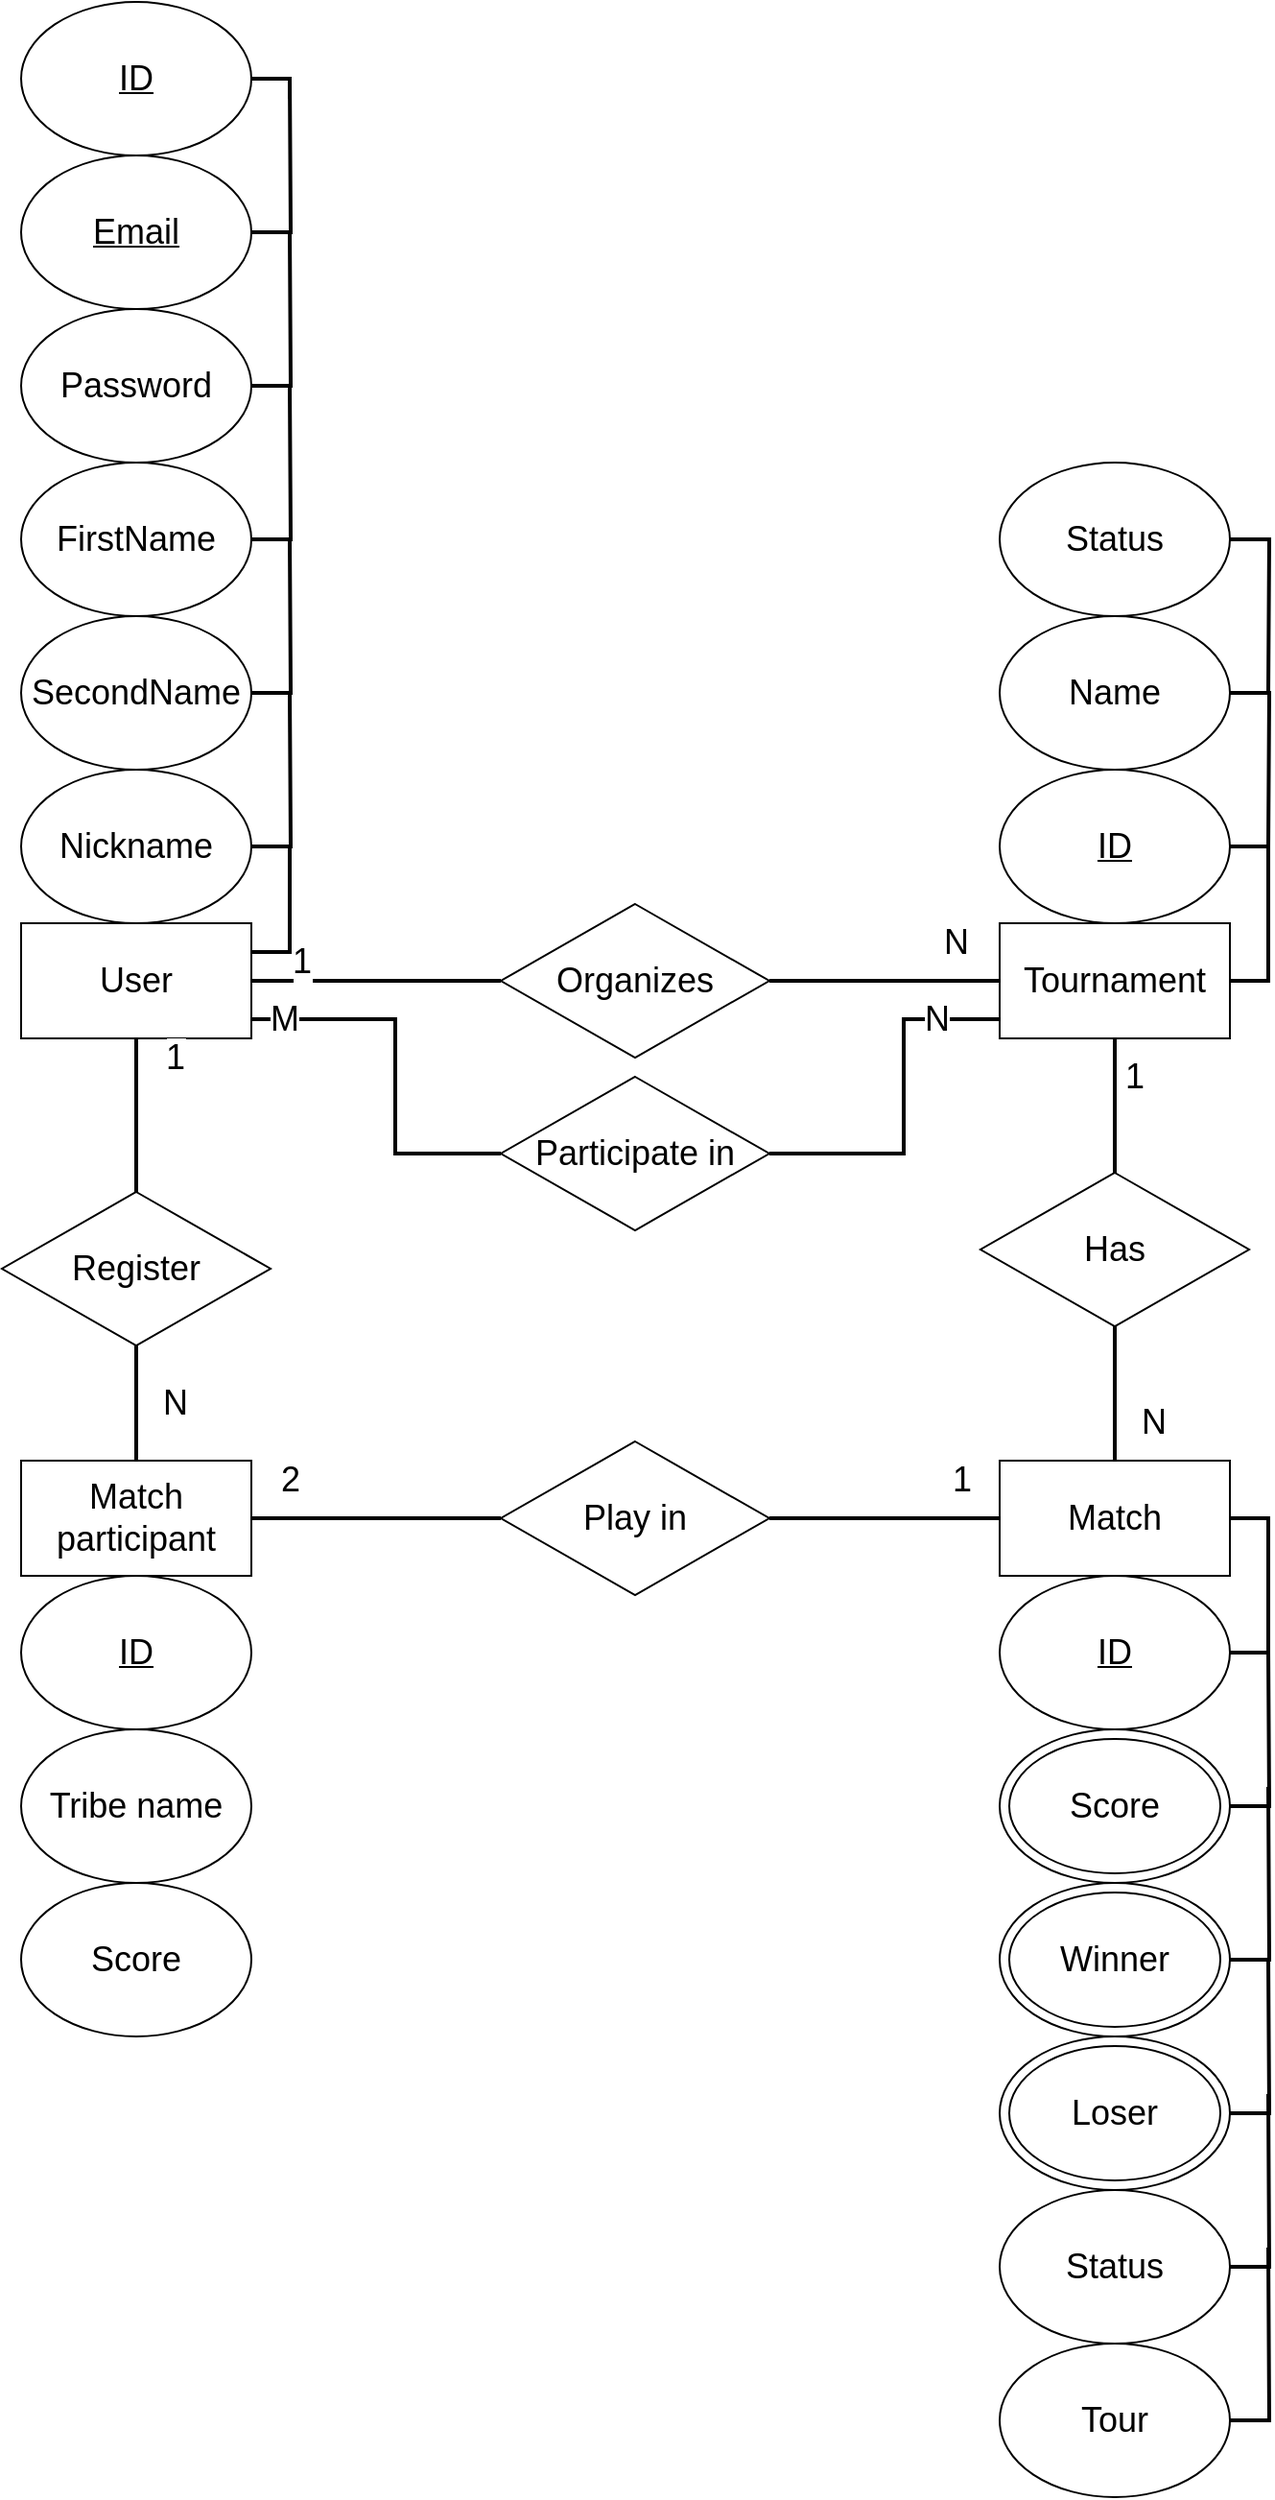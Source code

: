 <mxfile version="12.3.2" type="device" pages="1"><diagram id="PrGMKl-a05xKFb3e19lk" name="Page-1"><mxGraphModel dx="519" dy="1916" grid="1" gridSize="10" guides="1" tooltips="1" connect="1" arrows="1" fold="1" page="1" pageScale="1" pageWidth="850" pageHeight="1100" math="0" shadow="0"><root><mxCell id="0"/><mxCell id="1" parent="0"/><mxCell id="5LePT9GiP5DABWVTWZk8-2" value="&lt;font style=&quot;font-size: 18px&quot;&gt;User&lt;/font&gt;" style="rounded=0;whiteSpace=wrap;html=1;" vertex="1" parent="1"><mxGeometry x="300" y="140" width="120" height="60" as="geometry"/></mxCell><mxCell id="5LePT9GiP5DABWVTWZk8-27" style="edgeStyle=orthogonalEdgeStyle;rounded=0;orthogonalLoop=1;jettySize=auto;html=1;endArrow=none;endFill=0;strokeWidth=2;" edge="1" parent="1" source="5LePT9GiP5DABWVTWZk8-4"><mxGeometry relative="1" as="geometry"><mxPoint x="440" y="-290" as="targetPoint"/></mxGeometry></mxCell><mxCell id="5LePT9GiP5DABWVTWZk8-4" value="&lt;u&gt;&lt;font style=&quot;font-size: 18px&quot;&gt;ID&lt;/font&gt;&lt;/u&gt;" style="ellipse;whiteSpace=wrap;html=1;" vertex="1" parent="1"><mxGeometry x="300" y="-340" width="120" height="80" as="geometry"/></mxCell><mxCell id="5LePT9GiP5DABWVTWZk8-5" style="edgeStyle=orthogonalEdgeStyle;rounded=0;jumpSize=6;orthogonalLoop=1;jettySize=auto;html=1;endArrow=none;endFill=0;strokeWidth=2;" edge="1" parent="1" source="5LePT9GiP5DABWVTWZk8-6"><mxGeometry relative="1" as="geometry"><mxPoint x="440" y="-300" as="targetPoint"/></mxGeometry></mxCell><mxCell id="5LePT9GiP5DABWVTWZk8-6" value="&lt;u&gt;&lt;font style=&quot;font-size: 18px&quot;&gt;Email&lt;/font&gt;&lt;/u&gt;" style="ellipse;whiteSpace=wrap;html=1;" vertex="1" parent="1"><mxGeometry x="300" y="-260" width="120" height="80" as="geometry"/></mxCell><mxCell id="5LePT9GiP5DABWVTWZk8-7" style="edgeStyle=orthogonalEdgeStyle;rounded=0;jumpSize=6;orthogonalLoop=1;jettySize=auto;html=1;endArrow=none;endFill=0;strokeWidth=2;" edge="1" parent="1" source="5LePT9GiP5DABWVTWZk8-8"><mxGeometry relative="1" as="geometry"><mxPoint x="440" y="-220" as="targetPoint"/></mxGeometry></mxCell><mxCell id="5LePT9GiP5DABWVTWZk8-8" value="&lt;font style=&quot;font-size: 18px&quot;&gt;Password&lt;/font&gt;" style="ellipse;whiteSpace=wrap;html=1;" vertex="1" parent="1"><mxGeometry x="300" y="-180" width="120" height="80" as="geometry"/></mxCell><mxCell id="5LePT9GiP5DABWVTWZk8-9" style="edgeStyle=orthogonalEdgeStyle;rounded=0;jumpSize=6;orthogonalLoop=1;jettySize=auto;html=1;endArrow=none;endFill=0;strokeWidth=2;" edge="1" parent="1" source="5LePT9GiP5DABWVTWZk8-10"><mxGeometry relative="1" as="geometry"><mxPoint x="440" y="-140" as="targetPoint"/></mxGeometry></mxCell><mxCell id="5LePT9GiP5DABWVTWZk8-10" value="&lt;font style=&quot;font-size: 18px&quot;&gt;FirstName&lt;/font&gt;" style="ellipse;whiteSpace=wrap;html=1;" vertex="1" parent="1"><mxGeometry x="300" y="-100" width="120" height="80" as="geometry"/></mxCell><mxCell id="5LePT9GiP5DABWVTWZk8-11" style="edgeStyle=orthogonalEdgeStyle;rounded=0;jumpSize=6;orthogonalLoop=1;jettySize=auto;html=1;endArrow=none;endFill=0;strokeWidth=2;" edge="1" parent="1" source="5LePT9GiP5DABWVTWZk8-12"><mxGeometry relative="1" as="geometry"><mxPoint x="440" y="-60" as="targetPoint"/></mxGeometry></mxCell><mxCell id="5LePT9GiP5DABWVTWZk8-12" value="&lt;font style=&quot;font-size: 18px&quot;&gt;SecondName&lt;/font&gt;" style="ellipse;whiteSpace=wrap;html=1;" vertex="1" parent="1"><mxGeometry x="300" y="-20" width="120" height="80" as="geometry"/></mxCell><mxCell id="5LePT9GiP5DABWVTWZk8-13" style="edgeStyle=orthogonalEdgeStyle;rounded=0;jumpSize=6;orthogonalLoop=1;jettySize=auto;html=1;endArrow=none;endFill=0;strokeWidth=2;" edge="1" parent="1" source="5LePT9GiP5DABWVTWZk8-14"><mxGeometry relative="1" as="geometry"><mxPoint x="440" y="20" as="targetPoint"/></mxGeometry></mxCell><mxCell id="5LePT9GiP5DABWVTWZk8-28" style="edgeStyle=orthogonalEdgeStyle;rounded=0;orthogonalLoop=1;jettySize=auto;html=1;entryX=1;entryY=0.25;entryDx=0;entryDy=0;endArrow=none;endFill=0;strokeWidth=2;exitX=1;exitY=0.5;exitDx=0;exitDy=0;" edge="1" parent="1" source="5LePT9GiP5DABWVTWZk8-14" target="5LePT9GiP5DABWVTWZk8-2"><mxGeometry relative="1" as="geometry"/></mxCell><mxCell id="5LePT9GiP5DABWVTWZk8-14" value="&lt;font style=&quot;font-size: 18px&quot;&gt;Nickname&lt;/font&gt;" style="ellipse;whiteSpace=wrap;html=1;" vertex="1" parent="1"><mxGeometry x="300" y="60" width="120" height="80" as="geometry"/></mxCell><mxCell id="5LePT9GiP5DABWVTWZk8-18" value="&lt;font style=&quot;font-size: 18px&quot;&gt;N&lt;/font&gt;" style="edgeStyle=orthogonalEdgeStyle;rounded=0;orthogonalLoop=1;jettySize=auto;html=1;endArrow=none;endFill=0;strokeWidth=2;exitX=1;exitY=0.5;exitDx=0;exitDy=0;" edge="1" parent="1" source="5LePT9GiP5DABWVTWZk8-15"><mxGeometry x="0.6" y="20" relative="1" as="geometry"><mxPoint x="809" y="170" as="targetPoint"/><Array as="points"><mxPoint x="810" y="170"/></Array><mxPoint as="offset"/></mxGeometry></mxCell><mxCell id="5LePT9GiP5DABWVTWZk8-19" value="&lt;font style=&quot;font-size: 18px&quot;&gt;1&lt;/font&gt;" style="edgeStyle=orthogonalEdgeStyle;rounded=0;orthogonalLoop=1;jettySize=auto;html=1;endArrow=none;endFill=0;strokeWidth=2;exitX=0;exitY=0.5;exitDx=0;exitDy=0;entryX=1;entryY=0.5;entryDx=0;entryDy=0;" edge="1" parent="1" source="5LePT9GiP5DABWVTWZk8-15" target="5LePT9GiP5DABWVTWZk8-2"><mxGeometry x="0.6" y="-10" relative="1" as="geometry"><Array as="points"><mxPoint x="500" y="170"/><mxPoint x="500" y="170"/></Array><mxPoint as="offset"/></mxGeometry></mxCell><mxCell id="5LePT9GiP5DABWVTWZk8-15" value="&lt;span style=&quot;font-size: 18px&quot;&gt;Organizes&lt;/span&gt;" style="rhombus;whiteSpace=wrap;html=1;" vertex="1" parent="1"><mxGeometry x="550" y="130" width="140" height="80" as="geometry"/></mxCell><mxCell id="5LePT9GiP5DABWVTWZk8-16" value="&lt;font style=&quot;font-size: 18px&quot;&gt;Tournament&lt;/font&gt;" style="rounded=0;whiteSpace=wrap;html=1;" vertex="1" parent="1"><mxGeometry x="810" y="140" width="120" height="60" as="geometry"/></mxCell><mxCell id="5LePT9GiP5DABWVTWZk8-21" value="&lt;font style=&quot;font-size: 18px&quot;&gt;M&lt;/font&gt;" style="edgeStyle=orthogonalEdgeStyle;rounded=0;orthogonalLoop=1;jettySize=auto;html=1;endArrow=none;endFill=0;strokeWidth=2;" edge="1" parent="1" source="5LePT9GiP5DABWVTWZk8-20"><mxGeometry x="0.833" relative="1" as="geometry"><mxPoint x="420" y="190" as="targetPoint"/><Array as="points"><mxPoint x="495" y="260"/><mxPoint x="495" y="190"/><mxPoint x="420" y="190"/></Array><mxPoint as="offset"/></mxGeometry></mxCell><mxCell id="5LePT9GiP5DABWVTWZk8-23" value="&lt;font style=&quot;font-size: 18px&quot;&gt;N&lt;/font&gt;" style="edgeStyle=orthogonalEdgeStyle;rounded=0;orthogonalLoop=1;jettySize=auto;html=1;endArrow=none;endFill=0;strokeWidth=2;" edge="1" parent="1" source="5LePT9GiP5DABWVTWZk8-20"><mxGeometry x="0.647" relative="1" as="geometry"><mxPoint x="810" y="190" as="targetPoint"/><Array as="points"><mxPoint x="760" y="260"/><mxPoint x="760" y="190"/><mxPoint x="810" y="190"/></Array><mxPoint as="offset"/></mxGeometry></mxCell><mxCell id="5LePT9GiP5DABWVTWZk8-20" value="&lt;span style=&quot;font-size: 18px&quot;&gt;Participate in&lt;/span&gt;" style="rhombus;whiteSpace=wrap;html=1;" vertex="1" parent="1"><mxGeometry x="550" y="220" width="140" height="80" as="geometry"/></mxCell><mxCell id="5LePT9GiP5DABWVTWZk8-31" style="edgeStyle=orthogonalEdgeStyle;rounded=0;orthogonalLoop=1;jettySize=auto;html=1;entryX=1;entryY=0.5;entryDx=0;entryDy=0;endArrow=none;endFill=0;strokeWidth=2;exitX=1;exitY=0.5;exitDx=0;exitDy=0;" edge="1" parent="1" source="5LePT9GiP5DABWVTWZk8-24" target="5LePT9GiP5DABWVTWZk8-16"><mxGeometry relative="1" as="geometry"/></mxCell><mxCell id="5LePT9GiP5DABWVTWZk8-24" value="&lt;u&gt;&lt;font style=&quot;font-size: 18px&quot;&gt;ID&lt;/font&gt;&lt;/u&gt;" style="ellipse;whiteSpace=wrap;html=1;" vertex="1" parent="1"><mxGeometry x="810" y="60" width="120" height="80" as="geometry"/></mxCell><mxCell id="5LePT9GiP5DABWVTWZk8-32" style="edgeStyle=orthogonalEdgeStyle;rounded=0;orthogonalLoop=1;jettySize=auto;html=1;endArrow=none;endFill=0;strokeWidth=2;" edge="1" parent="1" source="5LePT9GiP5DABWVTWZk8-29"><mxGeometry relative="1" as="geometry"><mxPoint x="950" y="100" as="targetPoint"/></mxGeometry></mxCell><mxCell id="5LePT9GiP5DABWVTWZk8-29" value="&lt;span style=&quot;font-size: 18px&quot;&gt;Name&lt;/span&gt;" style="ellipse;whiteSpace=wrap;html=1;" vertex="1" parent="1"><mxGeometry x="810" y="-20" width="120" height="80" as="geometry"/></mxCell><mxCell id="5LePT9GiP5DABWVTWZk8-33" style="edgeStyle=orthogonalEdgeStyle;rounded=0;orthogonalLoop=1;jettySize=auto;html=1;endArrow=none;endFill=0;strokeWidth=2;" edge="1" parent="1" source="5LePT9GiP5DABWVTWZk8-30"><mxGeometry relative="1" as="geometry"><mxPoint x="950" y="20" as="targetPoint"/></mxGeometry></mxCell><mxCell id="5LePT9GiP5DABWVTWZk8-30" value="&lt;span style=&quot;font-size: 18px&quot;&gt;Status&lt;/span&gt;" style="ellipse;whiteSpace=wrap;html=1;" vertex="1" parent="1"><mxGeometry x="810" y="-100" width="120" height="80" as="geometry"/></mxCell><mxCell id="5LePT9GiP5DABWVTWZk8-34" value="&lt;font style=&quot;font-size: 18px&quot;&gt;Match participant&lt;/font&gt;" style="rounded=0;whiteSpace=wrap;html=1;" vertex="1" parent="1"><mxGeometry x="300" y="420" width="120" height="60" as="geometry"/></mxCell><mxCell id="5LePT9GiP5DABWVTWZk8-35" value="&lt;font style=&quot;font-size: 18px&quot;&gt;Match&lt;/font&gt;" style="rounded=0;whiteSpace=wrap;html=1;" vertex="1" parent="1"><mxGeometry x="810" y="420" width="120" height="60" as="geometry"/></mxCell><mxCell id="5LePT9GiP5DABWVTWZk8-36" value="&lt;u&gt;&lt;font style=&quot;font-size: 18px&quot;&gt;ID&lt;/font&gt;&lt;/u&gt;" style="ellipse;whiteSpace=wrap;html=1;" vertex="1" parent="1"><mxGeometry x="300" y="480" width="120" height="80" as="geometry"/></mxCell><mxCell id="5LePT9GiP5DABWVTWZk8-37" value="&lt;font style=&quot;font-size: 18px&quot;&gt;Tribe name&lt;/font&gt;" style="ellipse;whiteSpace=wrap;html=1;" vertex="1" parent="1"><mxGeometry x="300" y="560" width="120" height="80" as="geometry"/></mxCell><mxCell id="5LePT9GiP5DABWVTWZk8-38" value="&lt;font style=&quot;font-size: 18px&quot;&gt;Score&lt;/font&gt;" style="ellipse;whiteSpace=wrap;html=1;" vertex="1" parent="1"><mxGeometry x="300" y="640" width="120" height="80" as="geometry"/></mxCell><mxCell id="5LePT9GiP5DABWVTWZk8-41" value="&lt;font style=&quot;font-size: 18px&quot;&gt;1&lt;/font&gt;" style="edgeStyle=orthogonalEdgeStyle;rounded=0;orthogonalLoop=1;jettySize=auto;html=1;entryX=0.5;entryY=1;entryDx=0;entryDy=0;endArrow=none;endFill=0;strokeWidth=2;" edge="1" parent="1" source="5LePT9GiP5DABWVTWZk8-40" target="5LePT9GiP5DABWVTWZk8-16"><mxGeometry x="0.429" y="-10" relative="1" as="geometry"><mxPoint as="offset"/></mxGeometry></mxCell><mxCell id="5LePT9GiP5DABWVTWZk8-42" value="&lt;font style=&quot;font-size: 18px&quot;&gt;N&lt;/font&gt;" style="edgeStyle=orthogonalEdgeStyle;rounded=0;orthogonalLoop=1;jettySize=auto;html=1;entryX=0.5;entryY=0;entryDx=0;entryDy=0;endArrow=none;endFill=0;strokeWidth=2;" edge="1" parent="1" source="5LePT9GiP5DABWVTWZk8-40" target="5LePT9GiP5DABWVTWZk8-35"><mxGeometry x="0.429" y="20" relative="1" as="geometry"><mxPoint as="offset"/></mxGeometry></mxCell><mxCell id="5LePT9GiP5DABWVTWZk8-40" value="&lt;span style=&quot;font-size: 18px&quot;&gt;Has&lt;/span&gt;" style="rhombus;whiteSpace=wrap;html=1;" vertex="1" parent="1"><mxGeometry x="800" y="270" width="140" height="80" as="geometry"/></mxCell><mxCell id="5LePT9GiP5DABWVTWZk8-44" value="&lt;font style=&quot;font-size: 18px&quot;&gt;1&lt;/font&gt;" style="edgeStyle=orthogonalEdgeStyle;rounded=0;orthogonalLoop=1;jettySize=auto;html=1;entryX=0;entryY=0.5;entryDx=0;entryDy=0;endArrow=none;endFill=0;strokeWidth=2;" edge="1" parent="1" source="5LePT9GiP5DABWVTWZk8-43" target="5LePT9GiP5DABWVTWZk8-35"><mxGeometry x="0.667" y="20" relative="1" as="geometry"><mxPoint as="offset"/></mxGeometry></mxCell><mxCell id="5LePT9GiP5DABWVTWZk8-45" value="&lt;font style=&quot;font-size: 18px&quot;&gt;2&lt;/font&gt;" style="edgeStyle=orthogonalEdgeStyle;rounded=0;orthogonalLoop=1;jettySize=auto;html=1;entryX=1;entryY=0.5;entryDx=0;entryDy=0;endArrow=none;endFill=0;strokeWidth=2;" edge="1" parent="1" source="5LePT9GiP5DABWVTWZk8-43" target="5LePT9GiP5DABWVTWZk8-34"><mxGeometry x="0.692" y="-20" relative="1" as="geometry"><mxPoint as="offset"/></mxGeometry></mxCell><mxCell id="5LePT9GiP5DABWVTWZk8-43" value="&lt;span style=&quot;font-size: 18px&quot;&gt;Play in&lt;/span&gt;" style="rhombus;whiteSpace=wrap;html=1;" vertex="1" parent="1"><mxGeometry x="550" y="410" width="140" height="80" as="geometry"/></mxCell><mxCell id="5LePT9GiP5DABWVTWZk8-47" value="&lt;font style=&quot;font-size: 18px&quot;&gt;N&lt;/font&gt;" style="edgeStyle=orthogonalEdgeStyle;rounded=0;orthogonalLoop=1;jettySize=auto;html=1;entryX=0.5;entryY=0;entryDx=0;entryDy=0;endArrow=none;endFill=0;strokeWidth=2;" edge="1" parent="1" source="5LePT9GiP5DABWVTWZk8-46" target="5LePT9GiP5DABWVTWZk8-34"><mxGeometry y="20" relative="1" as="geometry"><mxPoint as="offset"/></mxGeometry></mxCell><mxCell id="5LePT9GiP5DABWVTWZk8-48" value="&lt;font style=&quot;font-size: 18px&quot;&gt;1&lt;/font&gt;" style="edgeStyle=orthogonalEdgeStyle;rounded=0;orthogonalLoop=1;jettySize=auto;html=1;entryX=0.5;entryY=1;entryDx=0;entryDy=0;endArrow=none;endFill=0;strokeWidth=2;" edge="1" parent="1" source="5LePT9GiP5DABWVTWZk8-46" target="5LePT9GiP5DABWVTWZk8-2"><mxGeometry x="0.75" y="-20" relative="1" as="geometry"><mxPoint as="offset"/></mxGeometry></mxCell><mxCell id="5LePT9GiP5DABWVTWZk8-46" value="&lt;span style=&quot;font-size: 18px&quot;&gt;Register&lt;/span&gt;" style="rhombus;whiteSpace=wrap;html=1;" vertex="1" parent="1"><mxGeometry x="290" y="280" width="140" height="80" as="geometry"/></mxCell><mxCell id="5LePT9GiP5DABWVTWZk8-50" style="edgeStyle=orthogonalEdgeStyle;rounded=0;jumpSize=6;orthogonalLoop=1;jettySize=auto;html=1;exitX=1;exitY=0.5;exitDx=0;exitDy=0;endArrow=none;endFill=0;strokeWidth=2;" edge="1" parent="1" source="5LePT9GiP5DABWVTWZk8-51"><mxGeometry relative="1" as="geometry"><mxPoint x="950" y="520" as="targetPoint"/></mxGeometry></mxCell><mxCell id="5LePT9GiP5DABWVTWZk8-51" value="" style="ellipse;whiteSpace=wrap;html=1;" vertex="1" parent="1"><mxGeometry x="810" y="560" width="120" height="80" as="geometry"/></mxCell><mxCell id="5LePT9GiP5DABWVTWZk8-64" style="edgeStyle=orthogonalEdgeStyle;rounded=0;orthogonalLoop=1;jettySize=auto;html=1;entryX=1;entryY=0.5;entryDx=0;entryDy=0;endArrow=none;endFill=0;strokeWidth=2;exitX=1;exitY=0.5;exitDx=0;exitDy=0;" edge="1" parent="1" source="5LePT9GiP5DABWVTWZk8-52" target="5LePT9GiP5DABWVTWZk8-35"><mxGeometry relative="1" as="geometry"/></mxCell><mxCell id="5LePT9GiP5DABWVTWZk8-52" value="&lt;span style=&quot;font-size: 18px&quot;&gt;&lt;u&gt;ID&lt;/u&gt;&lt;/span&gt;" style="ellipse;whiteSpace=wrap;html=1;" vertex="1" parent="1"><mxGeometry x="810" y="480" width="120" height="80" as="geometry"/></mxCell><mxCell id="5LePT9GiP5DABWVTWZk8-53" value="&lt;span style=&quot;font-size: 18px&quot;&gt;Score&lt;/span&gt;" style="ellipse;whiteSpace=wrap;html=1;" vertex="1" parent="1"><mxGeometry x="815" y="565" width="110" height="70" as="geometry"/></mxCell><mxCell id="5LePT9GiP5DABWVTWZk8-54" style="edgeStyle=orthogonalEdgeStyle;rounded=0;jumpSize=6;orthogonalLoop=1;jettySize=auto;html=1;exitX=1;exitY=0.5;exitDx=0;exitDy=0;endArrow=none;endFill=0;strokeWidth=2;" edge="1" parent="1" source="5LePT9GiP5DABWVTWZk8-55"><mxGeometry relative="1" as="geometry"><mxPoint x="950" y="590" as="targetPoint"/></mxGeometry></mxCell><mxCell id="5LePT9GiP5DABWVTWZk8-55" value="" style="ellipse;whiteSpace=wrap;html=1;" vertex="1" parent="1"><mxGeometry x="810" y="640" width="120" height="80" as="geometry"/></mxCell><mxCell id="5LePT9GiP5DABWVTWZk8-56" value="&lt;span style=&quot;font-size: 18px&quot;&gt;Winner&lt;/span&gt;" style="ellipse;whiteSpace=wrap;html=1;" vertex="1" parent="1"><mxGeometry x="815" y="645" width="110" height="70" as="geometry"/></mxCell><mxCell id="5LePT9GiP5DABWVTWZk8-57" style="edgeStyle=orthogonalEdgeStyle;rounded=0;jumpSize=6;orthogonalLoop=1;jettySize=auto;html=1;exitX=1;exitY=0.5;exitDx=0;exitDy=0;endArrow=none;endFill=0;strokeWidth=2;" edge="1" parent="1" source="5LePT9GiP5DABWVTWZk8-58"><mxGeometry relative="1" as="geometry"><mxPoint x="950" y="680" as="targetPoint"/></mxGeometry></mxCell><mxCell id="5LePT9GiP5DABWVTWZk8-58" value="" style="ellipse;whiteSpace=wrap;html=1;" vertex="1" parent="1"><mxGeometry x="810" y="720" width="120" height="80" as="geometry"/></mxCell><mxCell id="5LePT9GiP5DABWVTWZk8-59" value="&lt;span style=&quot;font-size: 18px&quot;&gt;Loser&lt;/span&gt;" style="ellipse;whiteSpace=wrap;html=1;" vertex="1" parent="1"><mxGeometry x="815" y="725" width="110" height="70" as="geometry"/></mxCell><mxCell id="5LePT9GiP5DABWVTWZk8-60" style="edgeStyle=orthogonalEdgeStyle;rounded=0;jumpSize=6;orthogonalLoop=1;jettySize=auto;html=1;endArrow=none;endFill=0;strokeWidth=2;" edge="1" parent="1" source="5LePT9GiP5DABWVTWZk8-61"><mxGeometry relative="1" as="geometry"><mxPoint x="950" y="750" as="targetPoint"/></mxGeometry></mxCell><mxCell id="5LePT9GiP5DABWVTWZk8-61" value="&lt;span style=&quot;font-size: 18px&quot;&gt;Status&lt;/span&gt;" style="ellipse;whiteSpace=wrap;html=1;" vertex="1" parent="1"><mxGeometry x="810" y="800" width="120" height="80" as="geometry"/></mxCell><mxCell id="5LePT9GiP5DABWVTWZk8-62" style="edgeStyle=orthogonalEdgeStyle;rounded=0;jumpSize=6;orthogonalLoop=1;jettySize=auto;html=1;endArrow=none;endFill=0;strokeWidth=2;" edge="1" parent="1" source="5LePT9GiP5DABWVTWZk8-63"><mxGeometry relative="1" as="geometry"><mxPoint x="950" y="830" as="targetPoint"/></mxGeometry></mxCell><mxCell id="5LePT9GiP5DABWVTWZk8-63" value="&lt;font style=&quot;font-size: 18px&quot;&gt;Tour&lt;/font&gt;" style="ellipse;whiteSpace=wrap;html=1;" vertex="1" parent="1"><mxGeometry x="810" y="880" width="120" height="80" as="geometry"/></mxCell></root></mxGraphModel></diagram></mxfile>